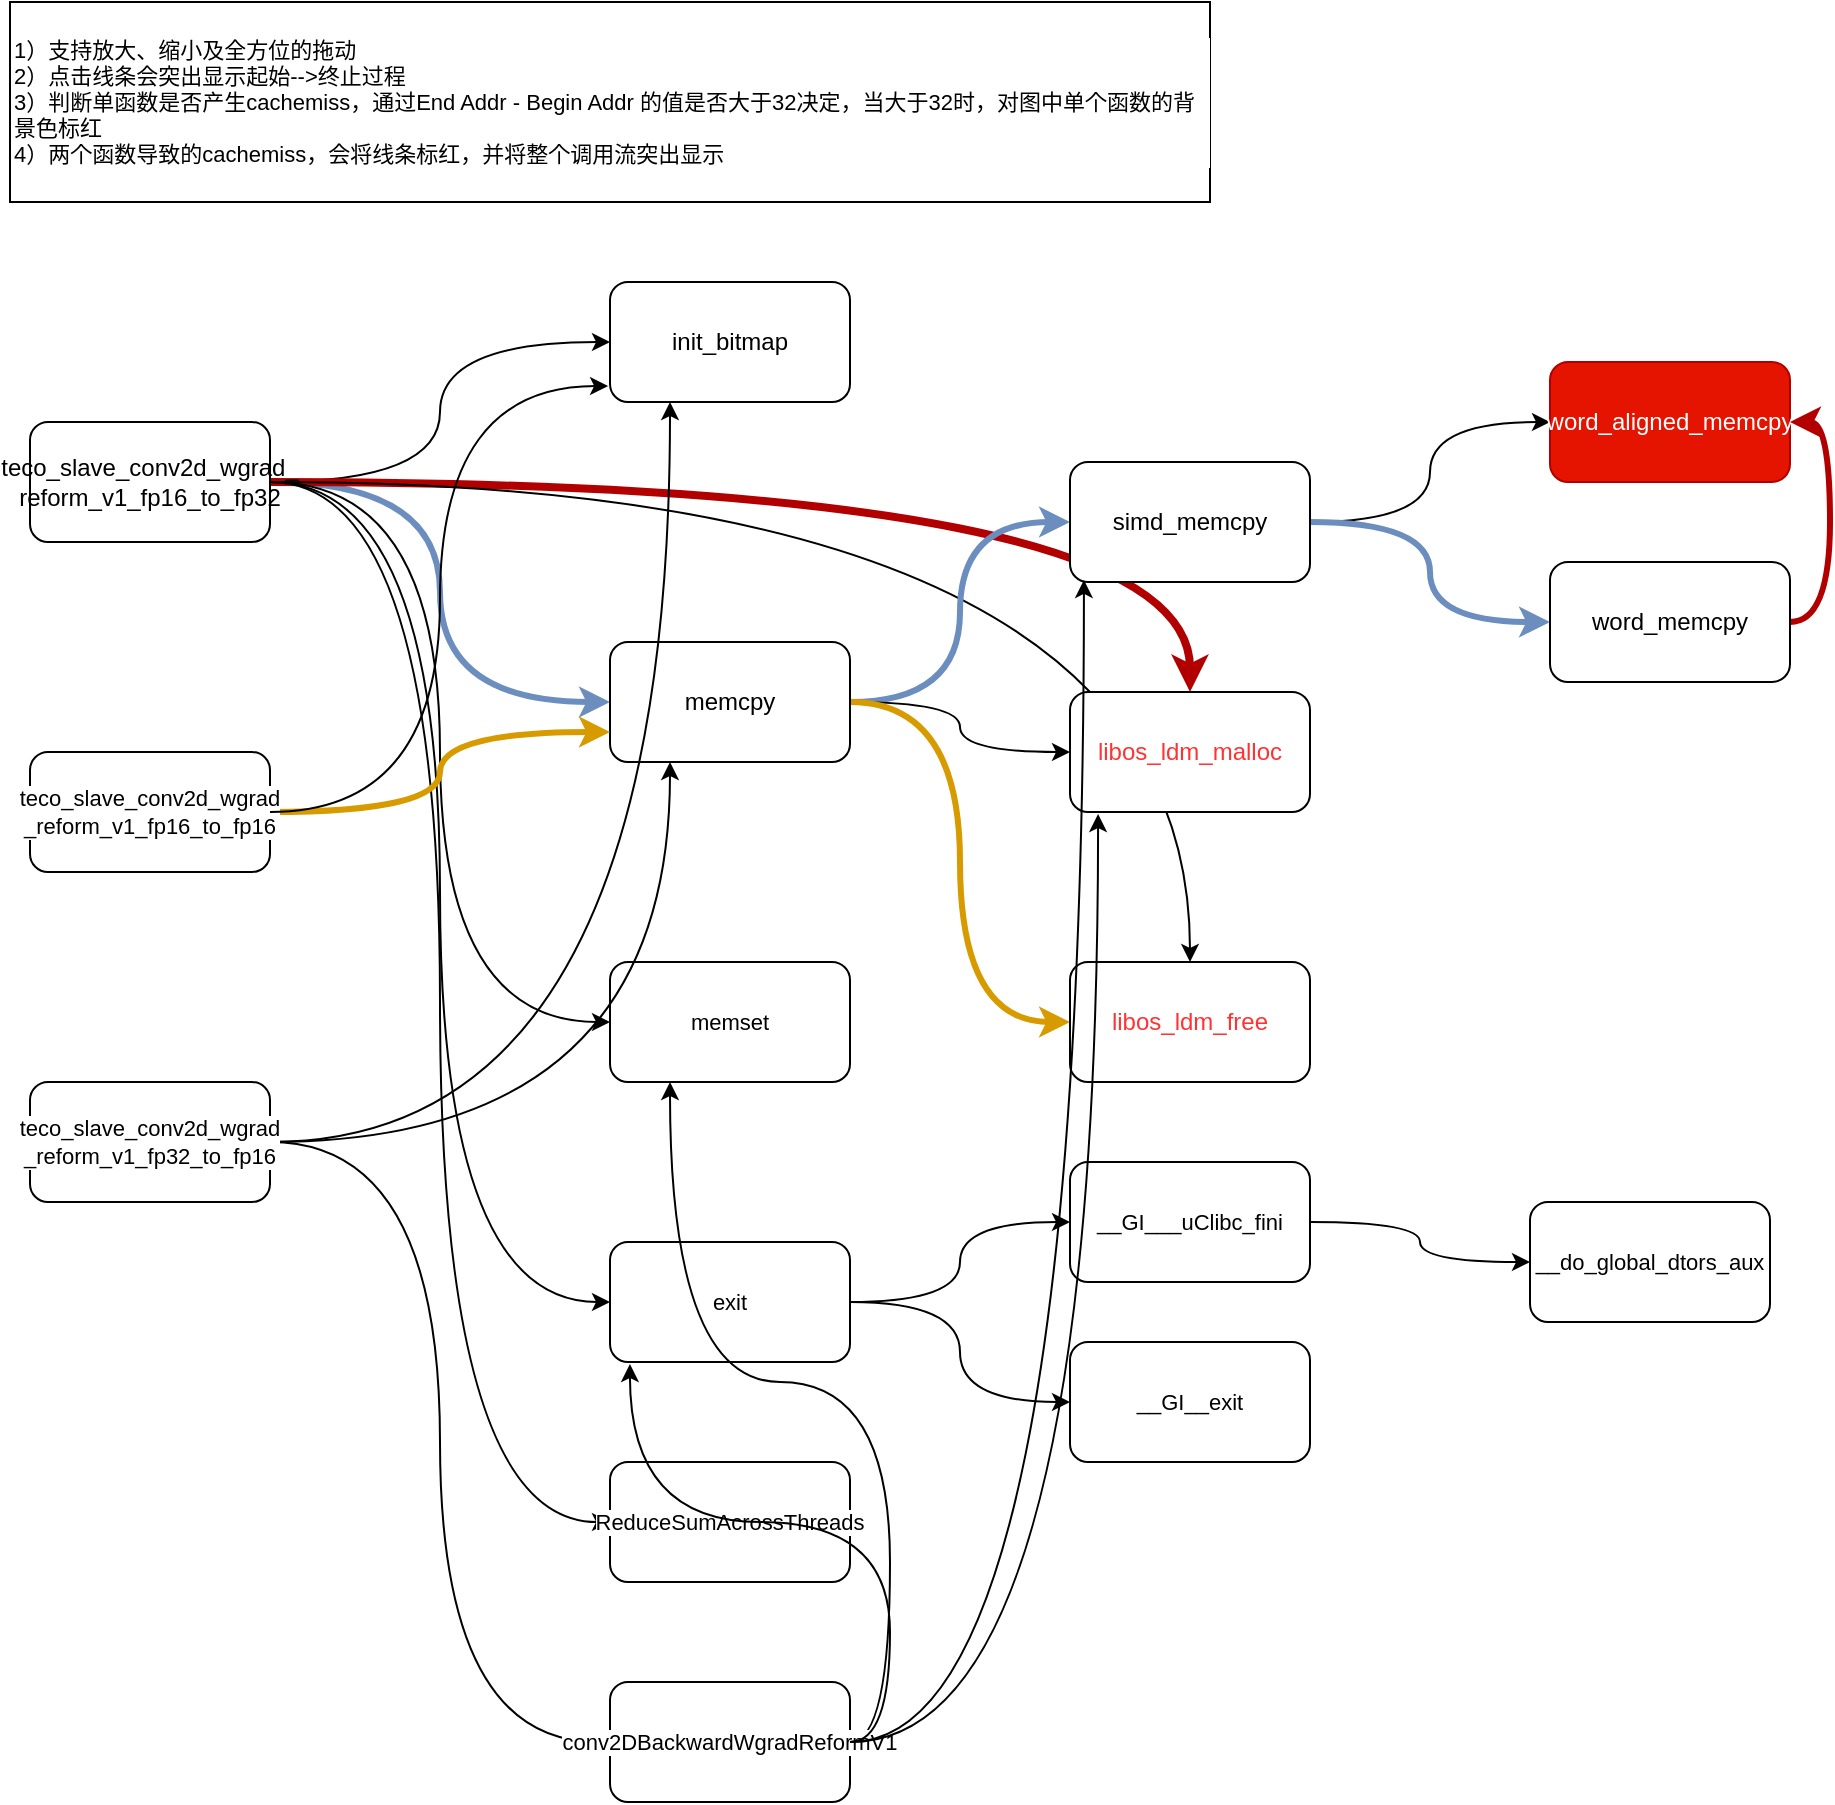 <mxfile version="24.4.8" type="github">
  <diagram name="第 1 页" id="PW9g4ghxFXJWMWBYfiqS">
    <mxGraphModel dx="1376" dy="753" grid="1" gridSize="10" guides="1" tooltips="1" connect="1" arrows="1" fold="1" page="1" pageScale="1" pageWidth="827" pageHeight="1169" math="0" shadow="0">
      <root>
        <mxCell id="0" />
        <mxCell id="1" parent="0" />
        <mxCell id="csPipg4MfPvLJTQ6KdWC-10" style="edgeStyle=orthogonalEdgeStyle;rounded=0;orthogonalLoop=1;jettySize=auto;html=1;exitX=1;exitY=0.5;exitDx=0;exitDy=0;entryX=0;entryY=0.5;entryDx=0;entryDy=0;curved=1;" edge="1" parent="1" source="csPipg4MfPvLJTQ6KdWC-1" target="csPipg4MfPvLJTQ6KdWC-2">
          <mxGeometry relative="1" as="geometry" />
        </mxCell>
        <mxCell id="csPipg4MfPvLJTQ6KdWC-11" style="edgeStyle=orthogonalEdgeStyle;rounded=0;orthogonalLoop=1;jettySize=auto;html=1;exitX=1;exitY=0.5;exitDx=0;exitDy=0;entryX=0;entryY=0.5;entryDx=0;entryDy=0;curved=1;fillColor=#dae8fc;gradientColor=#7ea6e0;strokeColor=#6c8ebf;strokeWidth=3;" edge="1" parent="1" source="csPipg4MfPvLJTQ6KdWC-1" target="csPipg4MfPvLJTQ6KdWC-3">
          <mxGeometry relative="1" as="geometry" />
        </mxCell>
        <mxCell id="csPipg4MfPvLJTQ6KdWC-20" style="edgeStyle=orthogonalEdgeStyle;curved=1;rounded=0;orthogonalLoop=1;jettySize=auto;html=1;exitX=1;exitY=0.5;exitDx=0;exitDy=0;entryX=0.5;entryY=0;entryDx=0;entryDy=0;strokeColor=#B20000;align=center;verticalAlign=middle;fontFamily=Helvetica;fontSize=11;fontColor=default;labelBackgroundColor=default;endArrow=classic;fillColor=#e51400;strokeWidth=4;" edge="1" parent="1" source="csPipg4MfPvLJTQ6KdWC-1" target="csPipg4MfPvLJTQ6KdWC-5">
          <mxGeometry relative="1" as="geometry" />
        </mxCell>
        <mxCell id="csPipg4MfPvLJTQ6KdWC-21" style="edgeStyle=orthogonalEdgeStyle;curved=1;rounded=0;orthogonalLoop=1;jettySize=auto;html=1;exitX=1;exitY=0.5;exitDx=0;exitDy=0;entryX=0;entryY=0.5;entryDx=0;entryDy=0;strokeColor=default;align=center;verticalAlign=middle;fontFamily=Helvetica;fontSize=11;fontColor=default;labelBackgroundColor=default;endArrow=classic;" edge="1" parent="1" source="csPipg4MfPvLJTQ6KdWC-1" target="csPipg4MfPvLJTQ6KdWC-19">
          <mxGeometry relative="1" as="geometry" />
        </mxCell>
        <mxCell id="csPipg4MfPvLJTQ6KdWC-29" style="edgeStyle=orthogonalEdgeStyle;curved=1;rounded=0;orthogonalLoop=1;jettySize=auto;html=1;exitX=1;exitY=0.5;exitDx=0;exitDy=0;entryX=0;entryY=0.5;entryDx=0;entryDy=0;strokeColor=default;align=center;verticalAlign=middle;fontFamily=Helvetica;fontSize=11;fontColor=default;labelBackgroundColor=default;endArrow=classic;" edge="1" parent="1" source="csPipg4MfPvLJTQ6KdWC-1" target="csPipg4MfPvLJTQ6KdWC-22">
          <mxGeometry relative="1" as="geometry" />
        </mxCell>
        <mxCell id="csPipg4MfPvLJTQ6KdWC-31" style="edgeStyle=orthogonalEdgeStyle;curved=1;rounded=0;orthogonalLoop=1;jettySize=auto;html=1;exitX=1;exitY=0.5;exitDx=0;exitDy=0;entryX=0;entryY=0.5;entryDx=0;entryDy=0;strokeColor=default;align=center;verticalAlign=middle;fontFamily=Helvetica;fontSize=11;fontColor=default;labelBackgroundColor=default;endArrow=classic;" edge="1" parent="1" source="csPipg4MfPvLJTQ6KdWC-1" target="csPipg4MfPvLJTQ6KdWC-30">
          <mxGeometry relative="1" as="geometry" />
        </mxCell>
        <mxCell id="csPipg4MfPvLJTQ6KdWC-36" style="edgeStyle=orthogonalEdgeStyle;curved=1;rounded=0;orthogonalLoop=1;jettySize=auto;html=1;exitX=1;exitY=0.5;exitDx=0;exitDy=0;strokeColor=default;align=center;verticalAlign=middle;fontFamily=Helvetica;fontSize=11;fontColor=default;labelBackgroundColor=default;endArrow=classic;" edge="1" parent="1" source="csPipg4MfPvLJTQ6KdWC-1" target="csPipg4MfPvLJTQ6KdWC-6">
          <mxGeometry relative="1" as="geometry" />
        </mxCell>
        <mxCell id="csPipg4MfPvLJTQ6KdWC-1" value="teco_slave_conv2d_wgrad_&lt;div&gt;reform_v1_fp16_to_fp32&lt;/div&gt;" style="rounded=1;whiteSpace=wrap;html=1;" vertex="1" parent="1">
          <mxGeometry x="20" y="390" width="120" height="60" as="geometry" />
        </mxCell>
        <mxCell id="csPipg4MfPvLJTQ6KdWC-2" value="init_bitmap" style="rounded=1;whiteSpace=wrap;html=1;" vertex="1" parent="1">
          <mxGeometry x="310" y="320" width="120" height="60" as="geometry" />
        </mxCell>
        <mxCell id="csPipg4MfPvLJTQ6KdWC-12" style="edgeStyle=orthogonalEdgeStyle;curved=1;rounded=0;orthogonalLoop=1;jettySize=auto;html=1;exitX=1;exitY=0.5;exitDx=0;exitDy=0;entryX=0;entryY=0.5;entryDx=0;entryDy=0;strokeColor=#6c8ebf;align=center;verticalAlign=middle;fontFamily=Helvetica;fontSize=11;fontColor=default;labelBackgroundColor=default;endArrow=classic;fillColor=#dae8fc;gradientColor=#7ea6e0;strokeWidth=3;" edge="1" parent="1" source="csPipg4MfPvLJTQ6KdWC-3" target="csPipg4MfPvLJTQ6KdWC-4">
          <mxGeometry relative="1" as="geometry" />
        </mxCell>
        <mxCell id="csPipg4MfPvLJTQ6KdWC-13" style="edgeStyle=orthogonalEdgeStyle;curved=1;rounded=0;orthogonalLoop=1;jettySize=auto;html=1;exitX=1;exitY=0.5;exitDx=0;exitDy=0;entryX=0;entryY=0.5;entryDx=0;entryDy=0;strokeColor=default;align=center;verticalAlign=middle;fontFamily=Helvetica;fontSize=11;fontColor=default;labelBackgroundColor=default;endArrow=classic;" edge="1" parent="1" source="csPipg4MfPvLJTQ6KdWC-3" target="csPipg4MfPvLJTQ6KdWC-5">
          <mxGeometry relative="1" as="geometry" />
        </mxCell>
        <mxCell id="csPipg4MfPvLJTQ6KdWC-14" style="edgeStyle=orthogonalEdgeStyle;curved=1;rounded=0;orthogonalLoop=1;jettySize=auto;html=1;exitX=1;exitY=0.5;exitDx=0;exitDy=0;entryX=0;entryY=0.5;entryDx=0;entryDy=0;strokeColor=#d79b00;align=center;verticalAlign=middle;fontFamily=Helvetica;fontSize=11;fontColor=default;labelBackgroundColor=default;endArrow=classic;fillColor=#ffcd28;gradientColor=#ffa500;strokeWidth=3;" edge="1" parent="1" source="csPipg4MfPvLJTQ6KdWC-3" target="csPipg4MfPvLJTQ6KdWC-6">
          <mxGeometry relative="1" as="geometry" />
        </mxCell>
        <mxCell id="csPipg4MfPvLJTQ6KdWC-3" value="memcpy" style="rounded=1;whiteSpace=wrap;html=1;" vertex="1" parent="1">
          <mxGeometry x="310" y="500" width="120" height="60" as="geometry" />
        </mxCell>
        <mxCell id="csPipg4MfPvLJTQ6KdWC-15" style="edgeStyle=orthogonalEdgeStyle;curved=1;rounded=0;orthogonalLoop=1;jettySize=auto;html=1;exitX=1;exitY=0.5;exitDx=0;exitDy=0;entryX=0;entryY=0.5;entryDx=0;entryDy=0;strokeColor=default;align=center;verticalAlign=middle;fontFamily=Helvetica;fontSize=11;fontColor=default;labelBackgroundColor=default;endArrow=classic;" edge="1" parent="1" source="csPipg4MfPvLJTQ6KdWC-4" target="csPipg4MfPvLJTQ6KdWC-7">
          <mxGeometry relative="1" as="geometry" />
        </mxCell>
        <mxCell id="csPipg4MfPvLJTQ6KdWC-17" style="edgeStyle=orthogonalEdgeStyle;curved=1;rounded=0;orthogonalLoop=1;jettySize=auto;html=1;exitX=1;exitY=0.5;exitDx=0;exitDy=0;entryX=0;entryY=0.5;entryDx=0;entryDy=0;strokeColor=#6c8ebf;align=center;verticalAlign=middle;fontFamily=Helvetica;fontSize=11;fontColor=default;labelBackgroundColor=default;endArrow=classic;fillColor=#dae8fc;gradientColor=#7ea6e0;strokeWidth=3;" edge="1" parent="1" source="csPipg4MfPvLJTQ6KdWC-4" target="csPipg4MfPvLJTQ6KdWC-8">
          <mxGeometry relative="1" as="geometry" />
        </mxCell>
        <mxCell id="csPipg4MfPvLJTQ6KdWC-4" value="simd_memcpy" style="rounded=1;whiteSpace=wrap;html=1;" vertex="1" parent="1">
          <mxGeometry x="540" y="410" width="120" height="60" as="geometry" />
        </mxCell>
        <mxCell id="csPipg4MfPvLJTQ6KdWC-5" value="libos_ldm_malloc" style="rounded=1;whiteSpace=wrap;html=1;fontColor=#FF3333;" vertex="1" parent="1">
          <mxGeometry x="540" y="525" width="120" height="60" as="geometry" />
        </mxCell>
        <mxCell id="csPipg4MfPvLJTQ6KdWC-6" value="libos_ldm_free" style="rounded=1;whiteSpace=wrap;html=1;fontColor=#FF3333;" vertex="1" parent="1">
          <mxGeometry x="540" y="660" width="120" height="60" as="geometry" />
        </mxCell>
        <mxCell id="csPipg4MfPvLJTQ6KdWC-7" value="word_aligned_memcpy" style="rounded=1;whiteSpace=wrap;html=1;fillColor=#e51400;fontColor=#ffffff;strokeColor=#B20000;" vertex="1" parent="1">
          <mxGeometry x="780" y="360" width="120" height="60" as="geometry" />
        </mxCell>
        <mxCell id="csPipg4MfPvLJTQ6KdWC-18" style="edgeStyle=orthogonalEdgeStyle;curved=1;rounded=0;orthogonalLoop=1;jettySize=auto;html=1;exitX=1;exitY=0.5;exitDx=0;exitDy=0;entryX=1;entryY=0.5;entryDx=0;entryDy=0;strokeColor=#B20000;align=center;verticalAlign=middle;fontFamily=Helvetica;fontSize=11;fontColor=default;labelBackgroundColor=default;endArrow=classic;strokeWidth=3;fillColor=#e51400;" edge="1" parent="1" source="csPipg4MfPvLJTQ6KdWC-8" target="csPipg4MfPvLJTQ6KdWC-7">
          <mxGeometry relative="1" as="geometry" />
        </mxCell>
        <mxCell id="csPipg4MfPvLJTQ6KdWC-8" value="word_memcpy" style="rounded=1;whiteSpace=wrap;html=1;" vertex="1" parent="1">
          <mxGeometry x="780" y="460" width="120" height="60" as="geometry" />
        </mxCell>
        <mxCell id="csPipg4MfPvLJTQ6KdWC-19" value="&lt;span style=&quot;font-size: 11px;&quot;&gt;memset&lt;/span&gt;" style="rounded=1;whiteSpace=wrap;html=1;fontFamily=Helvetica;fontSize=11;fontColor=default;labelBackgroundColor=default;" vertex="1" parent="1">
          <mxGeometry x="310" y="660" width="120" height="60" as="geometry" />
        </mxCell>
        <mxCell id="csPipg4MfPvLJTQ6KdWC-27" style="edgeStyle=orthogonalEdgeStyle;curved=1;rounded=0;orthogonalLoop=1;jettySize=auto;html=1;exitX=1;exitY=0.5;exitDx=0;exitDy=0;strokeColor=default;align=center;verticalAlign=middle;fontFamily=Helvetica;fontSize=11;fontColor=default;labelBackgroundColor=default;endArrow=classic;" edge="1" parent="1" source="csPipg4MfPvLJTQ6KdWC-22" target="csPipg4MfPvLJTQ6KdWC-23">
          <mxGeometry relative="1" as="geometry" />
        </mxCell>
        <mxCell id="csPipg4MfPvLJTQ6KdWC-28" style="edgeStyle=orthogonalEdgeStyle;curved=1;rounded=0;orthogonalLoop=1;jettySize=auto;html=1;exitX=1;exitY=0.5;exitDx=0;exitDy=0;entryX=0;entryY=0.5;entryDx=0;entryDy=0;strokeColor=default;align=center;verticalAlign=middle;fontFamily=Helvetica;fontSize=11;fontColor=default;labelBackgroundColor=default;endArrow=classic;" edge="1" parent="1" source="csPipg4MfPvLJTQ6KdWC-22" target="csPipg4MfPvLJTQ6KdWC-24">
          <mxGeometry relative="1" as="geometry" />
        </mxCell>
        <mxCell id="csPipg4MfPvLJTQ6KdWC-22" value="&lt;span style=&quot;font-size: 11px;&quot;&gt;exit&lt;/span&gt;" style="rounded=1;whiteSpace=wrap;html=1;fontFamily=Helvetica;fontSize=11;fontColor=default;labelBackgroundColor=default;" vertex="1" parent="1">
          <mxGeometry x="310" y="800" width="120" height="60" as="geometry" />
        </mxCell>
        <mxCell id="csPipg4MfPvLJTQ6KdWC-26" style="edgeStyle=orthogonalEdgeStyle;curved=1;rounded=0;orthogonalLoop=1;jettySize=auto;html=1;exitX=1;exitY=0.5;exitDx=0;exitDy=0;entryX=0;entryY=0.5;entryDx=0;entryDy=0;strokeColor=default;align=center;verticalAlign=middle;fontFamily=Helvetica;fontSize=11;fontColor=default;labelBackgroundColor=default;endArrow=classic;" edge="1" parent="1" source="csPipg4MfPvLJTQ6KdWC-23" target="csPipg4MfPvLJTQ6KdWC-25">
          <mxGeometry relative="1" as="geometry" />
        </mxCell>
        <mxCell id="csPipg4MfPvLJTQ6KdWC-23" value="&lt;span style=&quot;font-size: 11px;&quot;&gt;__GI___uClibc_fini&lt;/span&gt;" style="rounded=1;whiteSpace=wrap;html=1;fontFamily=Helvetica;fontSize=11;fontColor=default;labelBackgroundColor=default;" vertex="1" parent="1">
          <mxGeometry x="540" y="760" width="120" height="60" as="geometry" />
        </mxCell>
        <mxCell id="csPipg4MfPvLJTQ6KdWC-24" value="&lt;span style=&quot;font-size: 11px;&quot;&gt;__GI__exit&lt;/span&gt;" style="rounded=1;whiteSpace=wrap;html=1;fontFamily=Helvetica;fontSize=11;fontColor=default;labelBackgroundColor=default;" vertex="1" parent="1">
          <mxGeometry x="540" y="850" width="120" height="60" as="geometry" />
        </mxCell>
        <mxCell id="csPipg4MfPvLJTQ6KdWC-25" value="&lt;span style=&quot;font-size: 11px;&quot;&gt;__do_global_dtors_aux&lt;/span&gt;" style="rounded=1;whiteSpace=wrap;html=1;fontFamily=Helvetica;fontSize=11;fontColor=default;labelBackgroundColor=default;" vertex="1" parent="1">
          <mxGeometry x="770" y="780" width="120" height="60" as="geometry" />
        </mxCell>
        <mxCell id="csPipg4MfPvLJTQ6KdWC-30" value="&lt;span style=&quot;font-size: 11px;&quot;&gt;ReduceSumAcrossThreads&lt;/span&gt;" style="rounded=1;whiteSpace=wrap;html=1;fontFamily=Helvetica;fontSize=11;fontColor=default;labelBackgroundColor=default;" vertex="1" parent="1">
          <mxGeometry x="310" y="910" width="120" height="60" as="geometry" />
        </mxCell>
        <mxCell id="csPipg4MfPvLJTQ6KdWC-35" style="edgeStyle=orthogonalEdgeStyle;curved=1;rounded=0;orthogonalLoop=1;jettySize=auto;html=1;exitX=1;exitY=0.5;exitDx=0;exitDy=0;entryX=0;entryY=0.75;entryDx=0;entryDy=0;strokeColor=#d79b00;align=center;verticalAlign=middle;fontFamily=Helvetica;fontSize=11;fontColor=default;labelBackgroundColor=default;endArrow=classic;fillColor=#ffcd28;gradientColor=#ffa500;strokeWidth=3;" edge="1" parent="1" source="csPipg4MfPvLJTQ6KdWC-32" target="csPipg4MfPvLJTQ6KdWC-3">
          <mxGeometry relative="1" as="geometry" />
        </mxCell>
        <mxCell id="csPipg4MfPvLJTQ6KdWC-32" value="&lt;span style=&quot;font-size: 11px;&quot;&gt;teco_slave_conv2d_wgrad&lt;/span&gt;&lt;div&gt;&lt;span style=&quot;font-size: 11px;&quot;&gt;_reform_v1_fp16_to_fp16&lt;/span&gt;&lt;/div&gt;" style="rounded=1;whiteSpace=wrap;html=1;fontFamily=Helvetica;fontSize=11;fontColor=default;labelBackgroundColor=default;" vertex="1" parent="1">
          <mxGeometry x="20" y="555" width="120" height="60" as="geometry" />
        </mxCell>
        <mxCell id="csPipg4MfPvLJTQ6KdWC-34" style="edgeStyle=orthogonalEdgeStyle;curved=1;rounded=0;orthogonalLoop=1;jettySize=auto;html=1;exitX=1;exitY=0.5;exitDx=0;exitDy=0;entryX=-0.008;entryY=0.867;entryDx=0;entryDy=0;entryPerimeter=0;strokeColor=default;align=center;verticalAlign=middle;fontFamily=Helvetica;fontSize=11;fontColor=default;labelBackgroundColor=default;endArrow=classic;" edge="1" parent="1" source="csPipg4MfPvLJTQ6KdWC-32" target="csPipg4MfPvLJTQ6KdWC-2">
          <mxGeometry relative="1" as="geometry" />
        </mxCell>
        <mxCell id="csPipg4MfPvLJTQ6KdWC-38" style="edgeStyle=orthogonalEdgeStyle;curved=1;rounded=0;orthogonalLoop=1;jettySize=auto;html=1;exitX=1;exitY=0.5;exitDx=0;exitDy=0;entryX=0.25;entryY=1;entryDx=0;entryDy=0;strokeColor=default;align=center;verticalAlign=middle;fontFamily=Helvetica;fontSize=11;fontColor=default;labelBackgroundColor=default;endArrow=classic;" edge="1" parent="1" source="csPipg4MfPvLJTQ6KdWC-37" target="csPipg4MfPvLJTQ6KdWC-2">
          <mxGeometry relative="1" as="geometry" />
        </mxCell>
        <mxCell id="csPipg4MfPvLJTQ6KdWC-39" style="edgeStyle=orthogonalEdgeStyle;curved=1;rounded=0;orthogonalLoop=1;jettySize=auto;html=1;exitX=1;exitY=0.5;exitDx=0;exitDy=0;entryX=0.25;entryY=1;entryDx=0;entryDy=0;strokeColor=default;align=center;verticalAlign=middle;fontFamily=Helvetica;fontSize=11;fontColor=default;labelBackgroundColor=default;endArrow=classic;" edge="1" parent="1" source="csPipg4MfPvLJTQ6KdWC-37" target="csPipg4MfPvLJTQ6KdWC-3">
          <mxGeometry relative="1" as="geometry" />
        </mxCell>
        <mxCell id="csPipg4MfPvLJTQ6KdWC-41" style="edgeStyle=orthogonalEdgeStyle;curved=1;rounded=0;orthogonalLoop=1;jettySize=auto;html=1;exitX=1;exitY=0.5;exitDx=0;exitDy=0;entryX=0;entryY=0.5;entryDx=0;entryDy=0;strokeColor=default;align=center;verticalAlign=middle;fontFamily=Helvetica;fontSize=11;fontColor=default;labelBackgroundColor=default;endArrow=classic;" edge="1" parent="1" source="csPipg4MfPvLJTQ6KdWC-37" target="csPipg4MfPvLJTQ6KdWC-40">
          <mxGeometry relative="1" as="geometry" />
        </mxCell>
        <mxCell id="csPipg4MfPvLJTQ6KdWC-37" value="&lt;span style=&quot;font-size: 11px;&quot;&gt;teco_slave_conv2d_wgrad&lt;/span&gt;&lt;div&gt;&lt;span style=&quot;font-size: 11px;&quot;&gt;_reform_v1_fp32_to_fp16&lt;/span&gt;&lt;br&gt;&lt;/div&gt;" style="rounded=1;whiteSpace=wrap;html=1;fontFamily=Helvetica;fontSize=11;fontColor=default;labelBackgroundColor=default;" vertex="1" parent="1">
          <mxGeometry x="20" y="720" width="120" height="60" as="geometry" />
        </mxCell>
        <mxCell id="csPipg4MfPvLJTQ6KdWC-44" style="edgeStyle=orthogonalEdgeStyle;curved=1;rounded=0;orthogonalLoop=1;jettySize=auto;html=1;exitX=1;exitY=0.5;exitDx=0;exitDy=0;entryX=0.25;entryY=1;entryDx=0;entryDy=0;strokeColor=default;align=center;verticalAlign=middle;fontFamily=Helvetica;fontSize=11;fontColor=default;labelBackgroundColor=default;endArrow=classic;" edge="1" parent="1" source="csPipg4MfPvLJTQ6KdWC-40" target="csPipg4MfPvLJTQ6KdWC-19">
          <mxGeometry relative="1" as="geometry" />
        </mxCell>
        <mxCell id="csPipg4MfPvLJTQ6KdWC-40" value="&lt;span style=&quot;font-size: 11px;&quot;&gt;conv2DBackwardWgradReformV1&lt;/span&gt;" style="rounded=1;whiteSpace=wrap;html=1;fontFamily=Helvetica;fontSize=11;fontColor=default;labelBackgroundColor=default;" vertex="1" parent="1">
          <mxGeometry x="310" y="1020" width="120" height="60" as="geometry" />
        </mxCell>
        <mxCell id="csPipg4MfPvLJTQ6KdWC-42" style="edgeStyle=orthogonalEdgeStyle;curved=1;rounded=0;orthogonalLoop=1;jettySize=auto;html=1;exitX=1;exitY=0.5;exitDx=0;exitDy=0;entryX=0.117;entryY=1.017;entryDx=0;entryDy=0;entryPerimeter=0;strokeColor=default;align=center;verticalAlign=middle;fontFamily=Helvetica;fontSize=11;fontColor=default;labelBackgroundColor=default;endArrow=classic;" edge="1" parent="1" source="csPipg4MfPvLJTQ6KdWC-40" target="csPipg4MfPvLJTQ6KdWC-5">
          <mxGeometry relative="1" as="geometry" />
        </mxCell>
        <mxCell id="csPipg4MfPvLJTQ6KdWC-43" style="edgeStyle=orthogonalEdgeStyle;curved=1;rounded=0;orthogonalLoop=1;jettySize=auto;html=1;exitX=1;exitY=0.5;exitDx=0;exitDy=0;entryX=0.058;entryY=0.983;entryDx=0;entryDy=0;entryPerimeter=0;strokeColor=default;align=center;verticalAlign=middle;fontFamily=Helvetica;fontSize=11;fontColor=default;labelBackgroundColor=default;endArrow=classic;" edge="1" parent="1" source="csPipg4MfPvLJTQ6KdWC-40" target="csPipg4MfPvLJTQ6KdWC-4">
          <mxGeometry relative="1" as="geometry" />
        </mxCell>
        <mxCell id="csPipg4MfPvLJTQ6KdWC-45" style="edgeStyle=orthogonalEdgeStyle;curved=1;rounded=0;orthogonalLoop=1;jettySize=auto;html=1;exitX=1;exitY=0.5;exitDx=0;exitDy=0;entryX=0.083;entryY=1.017;entryDx=0;entryDy=0;entryPerimeter=0;strokeColor=default;align=center;verticalAlign=middle;fontFamily=Helvetica;fontSize=11;fontColor=default;labelBackgroundColor=default;endArrow=classic;" edge="1" parent="1" source="csPipg4MfPvLJTQ6KdWC-40" target="csPipg4MfPvLJTQ6KdWC-22">
          <mxGeometry relative="1" as="geometry" />
        </mxCell>
        <mxCell id="csPipg4MfPvLJTQ6KdWC-47" value="1）支持放大、缩小及全方位的拖动&lt;br&gt;2）点击线条会突出显示起始--&amp;gt;终止过程&lt;br&gt;3）判断单函数是否产生cachemiss，通过End Addr -&amp;nbsp;Begin Addr 的值是否大于32决定，当大于32时，对图中单个函数的背景色标红&lt;br&gt;4）两个函数导致的cachemiss，会将线条标红，并将整个调用流突出显示" style="whiteSpace=wrap;html=1;fontFamily=Helvetica;fontSize=11;fontColor=default;labelBackgroundColor=default;align=left;" vertex="1" parent="1">
          <mxGeometry x="10" y="180" width="600" height="100" as="geometry" />
        </mxCell>
      </root>
    </mxGraphModel>
  </diagram>
</mxfile>
